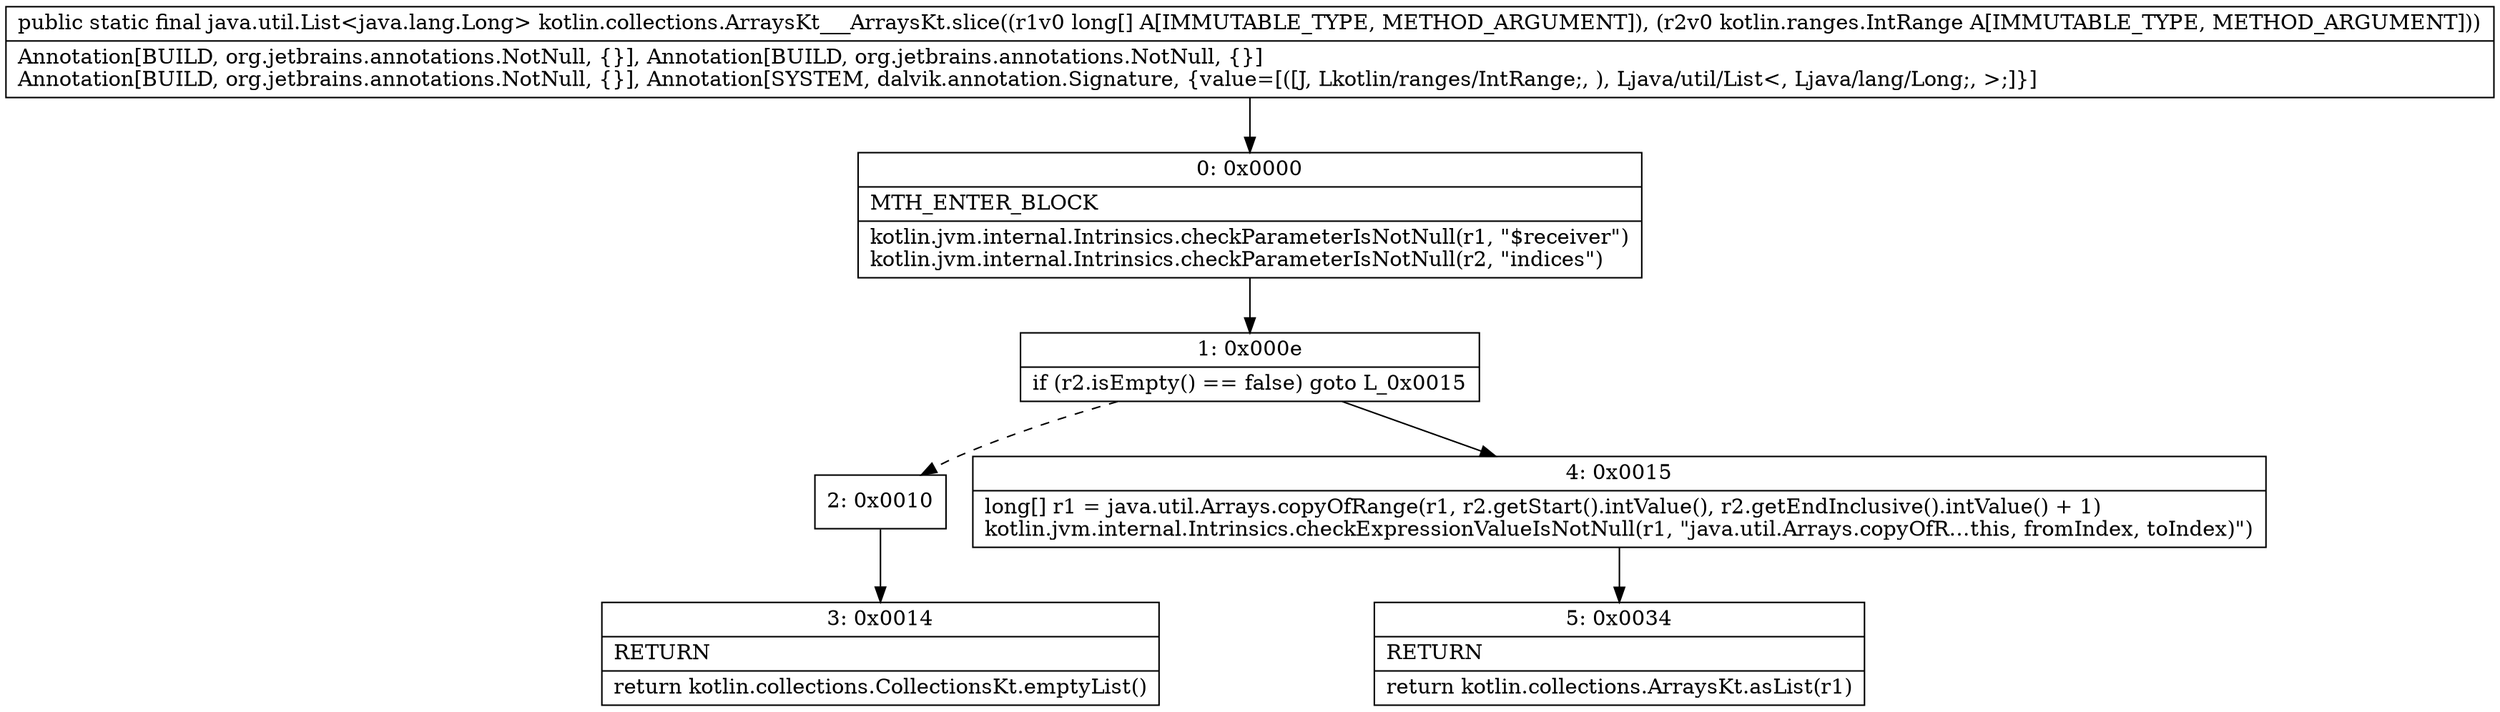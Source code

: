 digraph "CFG forkotlin.collections.ArraysKt___ArraysKt.slice([JLkotlin\/ranges\/IntRange;)Ljava\/util\/List;" {
Node_0 [shape=record,label="{0\:\ 0x0000|MTH_ENTER_BLOCK\l|kotlin.jvm.internal.Intrinsics.checkParameterIsNotNull(r1, \"$receiver\")\lkotlin.jvm.internal.Intrinsics.checkParameterIsNotNull(r2, \"indices\")\l}"];
Node_1 [shape=record,label="{1\:\ 0x000e|if (r2.isEmpty() == false) goto L_0x0015\l}"];
Node_2 [shape=record,label="{2\:\ 0x0010}"];
Node_3 [shape=record,label="{3\:\ 0x0014|RETURN\l|return kotlin.collections.CollectionsKt.emptyList()\l}"];
Node_4 [shape=record,label="{4\:\ 0x0015|long[] r1 = java.util.Arrays.copyOfRange(r1, r2.getStart().intValue(), r2.getEndInclusive().intValue() + 1)\lkotlin.jvm.internal.Intrinsics.checkExpressionValueIsNotNull(r1, \"java.util.Arrays.copyOfR…this, fromIndex, toIndex)\")\l}"];
Node_5 [shape=record,label="{5\:\ 0x0034|RETURN\l|return kotlin.collections.ArraysKt.asList(r1)\l}"];
MethodNode[shape=record,label="{public static final java.util.List\<java.lang.Long\> kotlin.collections.ArraysKt___ArraysKt.slice((r1v0 long[] A[IMMUTABLE_TYPE, METHOD_ARGUMENT]), (r2v0 kotlin.ranges.IntRange A[IMMUTABLE_TYPE, METHOD_ARGUMENT]))  | Annotation[BUILD, org.jetbrains.annotations.NotNull, \{\}], Annotation[BUILD, org.jetbrains.annotations.NotNull, \{\}]\lAnnotation[BUILD, org.jetbrains.annotations.NotNull, \{\}], Annotation[SYSTEM, dalvik.annotation.Signature, \{value=[([J, Lkotlin\/ranges\/IntRange;, ), Ljava\/util\/List\<, Ljava\/lang\/Long;, \>;]\}]\l}"];
MethodNode -> Node_0;
Node_0 -> Node_1;
Node_1 -> Node_2[style=dashed];
Node_1 -> Node_4;
Node_2 -> Node_3;
Node_4 -> Node_5;
}

